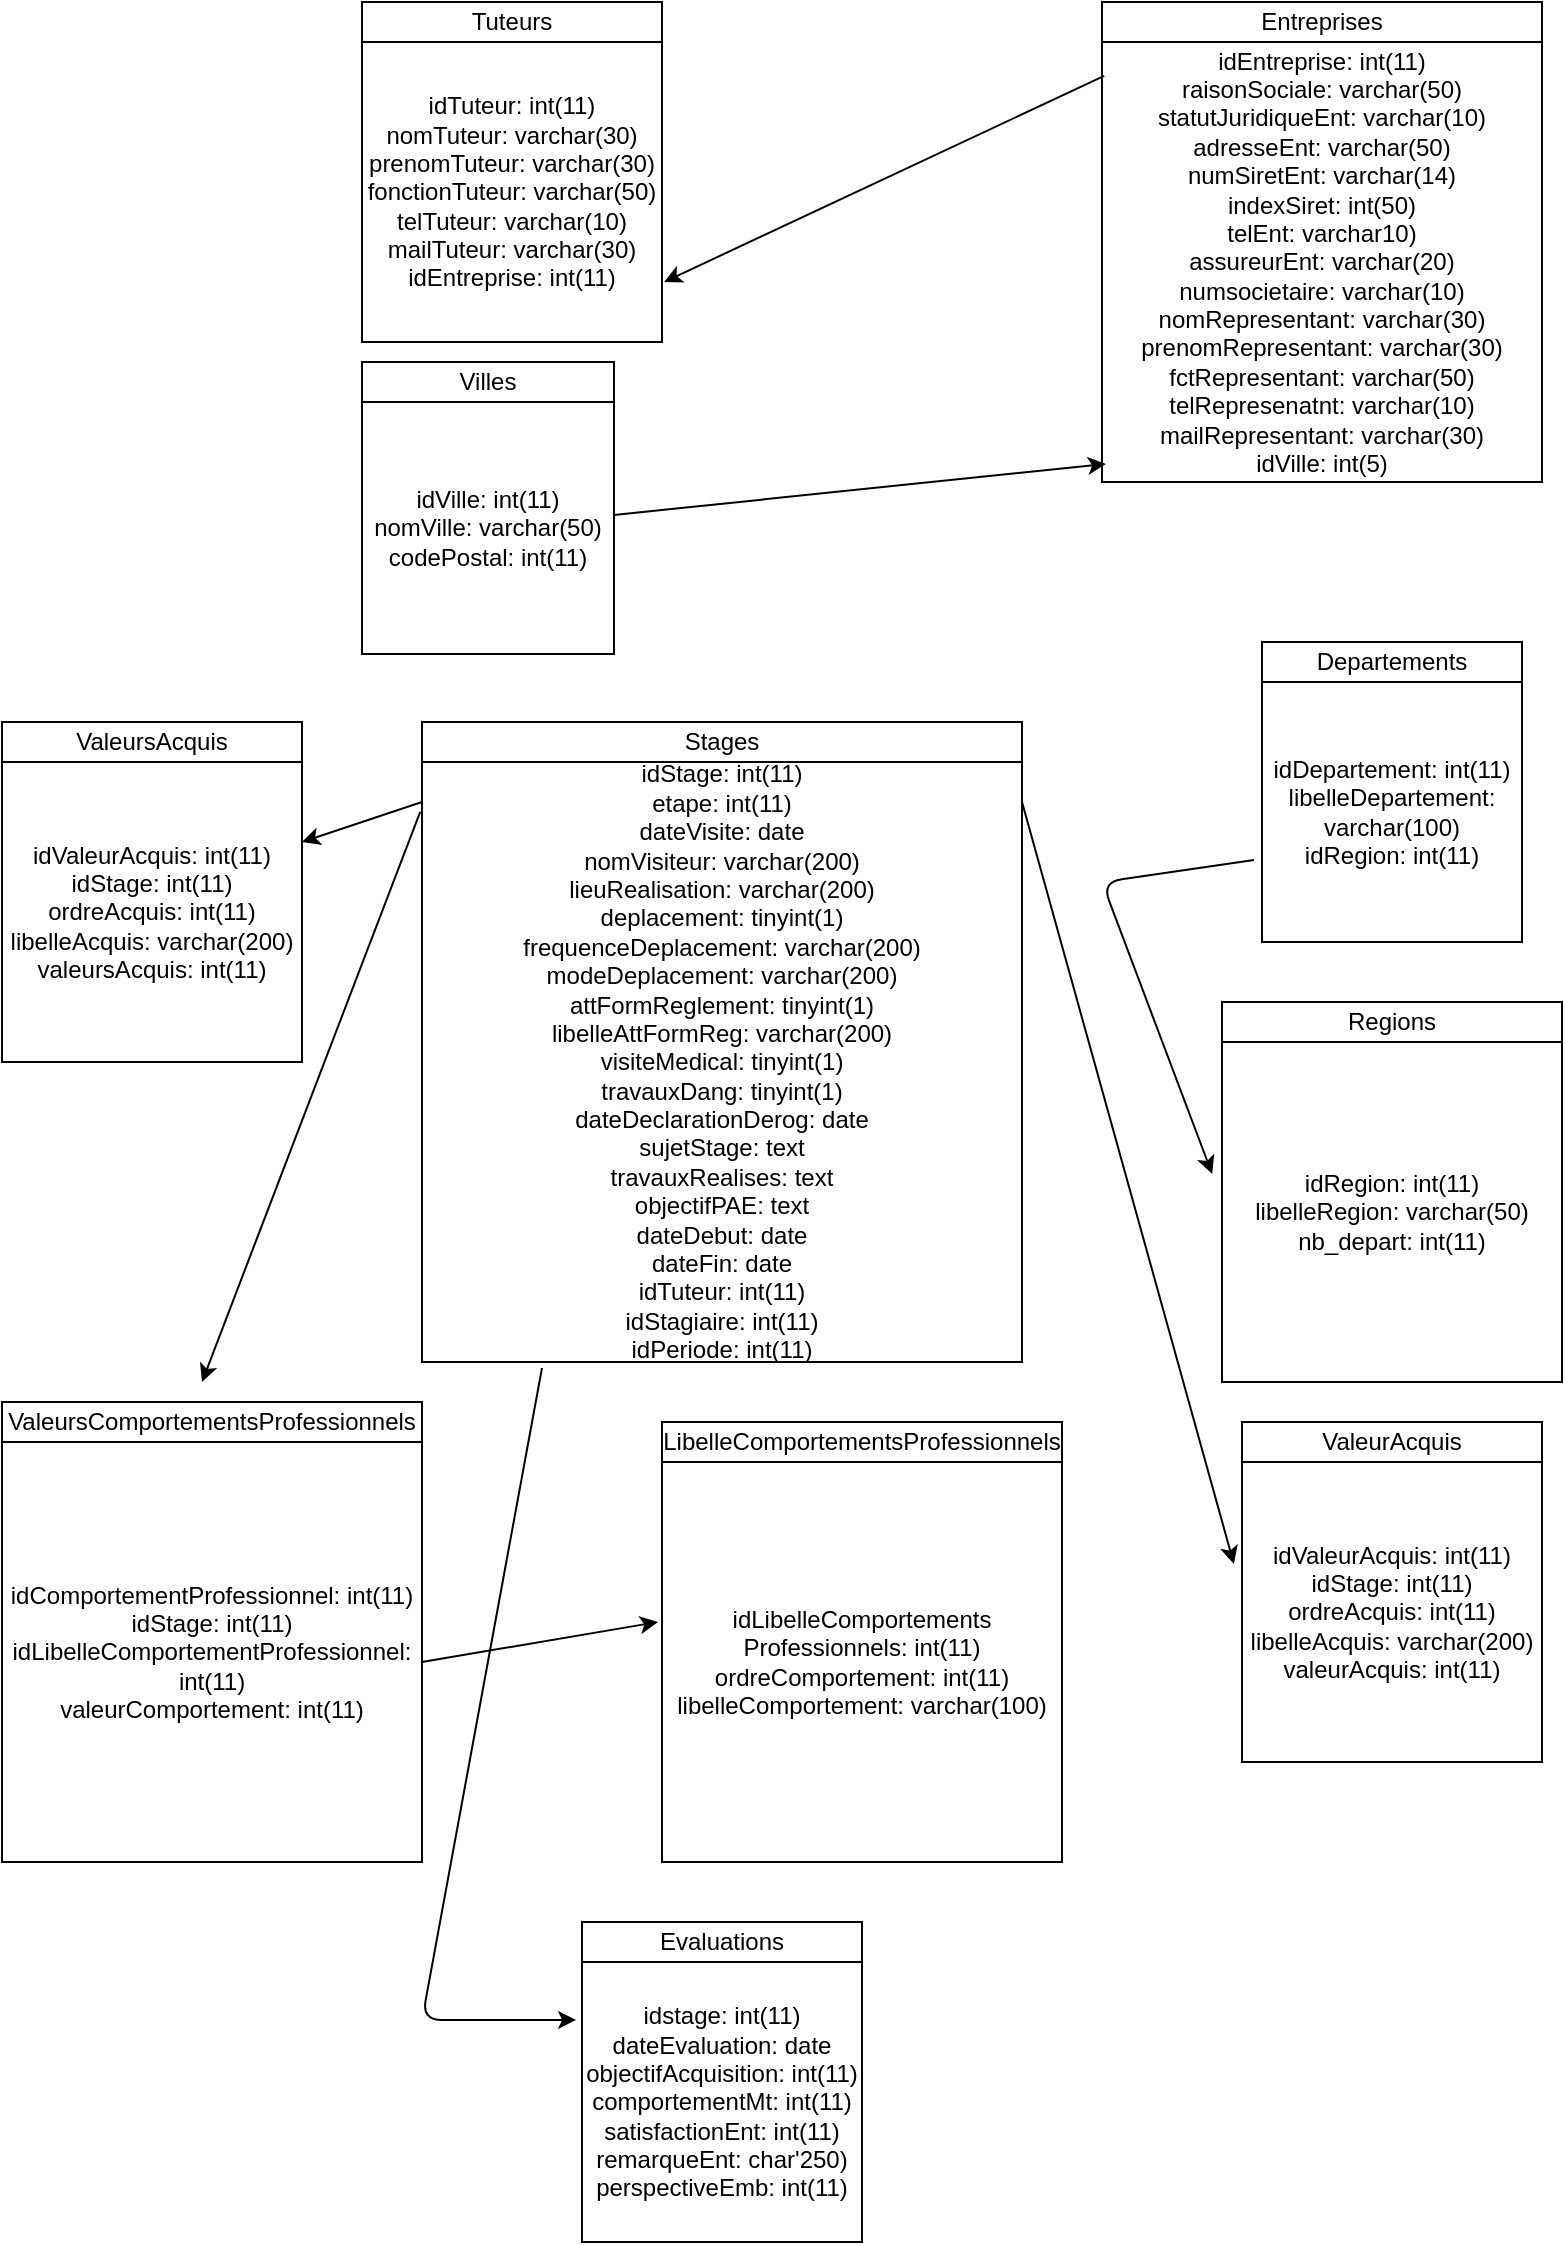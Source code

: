 <mxfile version="14.4.2" type="device"><diagram id="lPCY1ke0Vgu2mAKIYKLY" name="Page-1"><mxGraphModel dx="1102" dy="582" grid="1" gridSize="10" guides="1" tooltips="1" connect="1" arrows="1" fold="1" page="1" pageScale="1" pageWidth="827" pageHeight="1169" math="0" shadow="0"><root><mxCell id="0"/><mxCell id="1" parent="0"/><mxCell id="rd1iu1hb7T0pJFK_YI0U-1" value="Entreprises" style="rounded=0;whiteSpace=wrap;html=1;" vertex="1" parent="1"><mxGeometry x="560" y="40" width="220" height="20" as="geometry"/></mxCell><mxCell id="rd1iu1hb7T0pJFK_YI0U-2" value="idEntreprise: int(11)&lt;br&gt;raisonSociale: varchar(50)&lt;br&gt;statutJuridiqueEnt: varchar(10)&lt;br&gt;adresseEnt: varchar(50)&lt;br&gt;numSiretEnt: varchar(14)&lt;br&gt;indexSiret: int(50)&lt;br&gt;telEnt: varchar10)&lt;br&gt;assureurEnt: varchar(20)&lt;br&gt;numsocietaire: varchar(10)&lt;br&gt;nomRepresentant: varchar(30)&lt;br&gt;prenomRepresentant: varchar(30)&lt;br&gt;fctRepresentant: varchar(50)&lt;br&gt;telRepresenatnt: varchar(10)&lt;br&gt;mailRepresentant: varchar(30)&lt;br&gt;idVille: int(5)" style="whiteSpace=wrap;html=1;aspect=fixed;align=center;" vertex="1" parent="1"><mxGeometry x="560" y="60" width="220" height="220" as="geometry"/></mxCell><mxCell id="rd1iu1hb7T0pJFK_YI0U-3" value="Tuteurs" style="rounded=0;whiteSpace=wrap;html=1;" vertex="1" parent="1"><mxGeometry x="190" y="40" width="150" height="20" as="geometry"/></mxCell><mxCell id="rd1iu1hb7T0pJFK_YI0U-4" value="idTuteur: int(11)&lt;br&gt;nomTuteur: varchar(30)&lt;br&gt;prenomTuteur: varchar(30)&lt;br&gt;fonctionTuteur: varchar(50)&lt;br&gt;telTuteur: varchar(10)&lt;br&gt;mailTuteur: varchar(30)&lt;br&gt;idEntreprise: int(11)" style="whiteSpace=wrap;html=1;aspect=fixed;" vertex="1" parent="1"><mxGeometry x="190" y="60" width="150" height="150" as="geometry"/></mxCell><mxCell id="rd1iu1hb7T0pJFK_YI0U-6" value="Villes" style="rounded=0;whiteSpace=wrap;html=1;" vertex="1" parent="1"><mxGeometry x="190" y="220" width="126" height="20" as="geometry"/></mxCell><mxCell id="rd1iu1hb7T0pJFK_YI0U-7" value="idVille: int(11)&lt;br&gt;nomVille: varchar(50)&lt;br&gt;codePostal: int(11)" style="whiteSpace=wrap;html=1;aspect=fixed;" vertex="1" parent="1"><mxGeometry x="190" y="240" width="126" height="126" as="geometry"/></mxCell><mxCell id="rd1iu1hb7T0pJFK_YI0U-8" style="edgeStyle=orthogonalEdgeStyle;rounded=0;orthogonalLoop=1;jettySize=auto;html=1;exitX=0.5;exitY=1;exitDx=0;exitDy=0;" edge="1" parent="1" source="rd1iu1hb7T0pJFK_YI0U-7" target="rd1iu1hb7T0pJFK_YI0U-7"><mxGeometry relative="1" as="geometry"/></mxCell><mxCell id="rd1iu1hb7T0pJFK_YI0U-12" value="" style="endArrow=classic;html=1;entryX=0.009;entryY=0.959;entryDx=0;entryDy=0;entryPerimeter=0;" edge="1" parent="1" source="rd1iu1hb7T0pJFK_YI0U-7" target="rd1iu1hb7T0pJFK_YI0U-2"><mxGeometry width="50" height="50" relative="1" as="geometry"><mxPoint x="420" y="360" as="sourcePoint"/><mxPoint x="470" y="310" as="targetPoint"/></mxGeometry></mxCell><mxCell id="rd1iu1hb7T0pJFK_YI0U-15" value="LibelleComportementsProfessionnels" style="rounded=0;whiteSpace=wrap;html=1;" vertex="1" parent="1"><mxGeometry x="340" y="750" width="200" height="20" as="geometry"/></mxCell><mxCell id="rd1iu1hb7T0pJFK_YI0U-17" value="idLibelleComportements&lt;br&gt;Professionnels: int(11)&lt;br&gt;ordreComportement: int(11)&lt;br&gt;libelleComportement: varchar(100)" style="whiteSpace=wrap;html=1;aspect=fixed;" vertex="1" parent="1"><mxGeometry x="340" y="770" width="200" height="200" as="geometry"/></mxCell><mxCell id="rd1iu1hb7T0pJFK_YI0U-18" value="Stages" style="rounded=0;whiteSpace=wrap;html=1;" vertex="1" parent="1"><mxGeometry x="220" y="400" width="300" height="20" as="geometry"/></mxCell><mxCell id="rd1iu1hb7T0pJFK_YI0U-19" value="idStage: int(11)&lt;br&gt;etape: int(11)&lt;br&gt;dateVisite: date&lt;br&gt;nomVisiteur: varchar(200)&lt;br&gt;lieuRealisation: varchar(200)&lt;br&gt;deplacement: tinyint(1)&lt;br&gt;frequenceDeplacement: varchar(200)&lt;br&gt;modeDeplacement: varchar(200)&lt;br&gt;attFormReglement: tinyint(1)&lt;br&gt;libelleAttFormReg: varchar(200)&lt;br&gt;visiteMedical: tinyint(1)&lt;br&gt;travauxDang: tinyint(1)&lt;br&gt;dateDeclarationDerog: date&lt;br&gt;sujetStage: text&lt;br&gt;travauxRealises: text&lt;br&gt;objectifPAE: text&lt;br&gt;dateDebut: date&lt;br&gt;dateFin: date&lt;br&gt;idTuteur: int(11)&lt;br&gt;idStagiaire: int(11)&lt;br&gt;idPeriode: int(11)&lt;br&gt;" style="whiteSpace=wrap;html=1;aspect=fixed;" vertex="1" parent="1"><mxGeometry x="220" y="420" width="300" height="300" as="geometry"/></mxCell><mxCell id="rd1iu1hb7T0pJFK_YI0U-20" value="ValeursAcquis" style="rounded=0;whiteSpace=wrap;html=1;" vertex="1" parent="1"><mxGeometry x="10" y="400" width="150" height="20" as="geometry"/></mxCell><mxCell id="rd1iu1hb7T0pJFK_YI0U-21" value="idValeurAcquis: int(11)&lt;br&gt;idStage: int(11)&lt;br&gt;ordreAcquis: int(11)&lt;br&gt;libelleAcquis: varchar(200)&lt;br&gt;valeursAcquis: int(11)" style="whiteSpace=wrap;html=1;aspect=fixed;" vertex="1" parent="1"><mxGeometry x="10" y="420" width="150" height="150" as="geometry"/></mxCell><mxCell id="rd1iu1hb7T0pJFK_YI0U-24" value="" style="endArrow=classic;html=1;entryX=1.007;entryY=0.8;entryDx=0;entryDy=0;entryPerimeter=0;exitX=0.005;exitY=0.077;exitDx=0;exitDy=0;exitPerimeter=0;" edge="1" parent="1" source="rd1iu1hb7T0pJFK_YI0U-2" target="rd1iu1hb7T0pJFK_YI0U-4"><mxGeometry width="50" height="50" relative="1" as="geometry"><mxPoint x="390" y="190" as="sourcePoint"/><mxPoint x="440" y="140" as="targetPoint"/></mxGeometry></mxCell><mxCell id="rd1iu1hb7T0pJFK_YI0U-25" value="" style="endArrow=classic;html=1;" edge="1" parent="1"><mxGeometry width="50" height="50" relative="1" as="geometry"><mxPoint x="220" y="440" as="sourcePoint"/><mxPoint x="160" y="460" as="targetPoint"/></mxGeometry></mxCell><mxCell id="rd1iu1hb7T0pJFK_YI0U-27" value="ValeursComportementsProfessionnels" style="rounded=0;whiteSpace=wrap;html=1;" vertex="1" parent="1"><mxGeometry x="10" y="740" width="210" height="20" as="geometry"/></mxCell><mxCell id="rd1iu1hb7T0pJFK_YI0U-28" value="idComportementProfessionnel: int(11)&lt;br&gt;idStage: int(11)&lt;br&gt;idLibelleComportementProfessionnel: int(11)&lt;br&gt;valeurComportement: int(11)" style="whiteSpace=wrap;html=1;aspect=fixed;" vertex="1" parent="1"><mxGeometry x="10" y="760" width="210" height="210" as="geometry"/></mxCell><mxCell id="rd1iu1hb7T0pJFK_YI0U-29" value="" style="endArrow=classic;html=1;exitX=-0.003;exitY=0.083;exitDx=0;exitDy=0;exitPerimeter=0;" edge="1" parent="1" source="rd1iu1hb7T0pJFK_YI0U-19"><mxGeometry width="50" height="50" relative="1" as="geometry"><mxPoint x="210" y="560" as="sourcePoint"/><mxPoint x="110" y="730" as="targetPoint"/></mxGeometry></mxCell><mxCell id="rd1iu1hb7T0pJFK_YI0U-30" value="" style="endArrow=classic;html=1;entryX=-0.01;entryY=0.4;entryDx=0;entryDy=0;entryPerimeter=0;" edge="1" parent="1" target="rd1iu1hb7T0pJFK_YI0U-17"><mxGeometry width="50" height="50" relative="1" as="geometry"><mxPoint x="220" y="870" as="sourcePoint"/><mxPoint x="270" y="820" as="targetPoint"/></mxGeometry></mxCell><mxCell id="rd1iu1hb7T0pJFK_YI0U-31" value="ValeurAcquis" style="rounded=0;whiteSpace=wrap;html=1;" vertex="1" parent="1"><mxGeometry x="630" y="750" width="150" height="20" as="geometry"/></mxCell><mxCell id="rd1iu1hb7T0pJFK_YI0U-32" value="idValeurAcquis: int(11)&lt;br&gt;idStage: int(11)&lt;br&gt;ordreAcquis: int(11)&lt;br&gt;libelleAcquis: varchar(200)&lt;br&gt;valeurAcquis: int(11)" style="whiteSpace=wrap;html=1;aspect=fixed;" vertex="1" parent="1"><mxGeometry x="630" y="770" width="150" height="150" as="geometry"/></mxCell><mxCell id="rd1iu1hb7T0pJFK_YI0U-33" value="" style="endArrow=classic;html=1;entryX=-0.027;entryY=0.34;entryDx=0;entryDy=0;entryPerimeter=0;" edge="1" parent="1" target="rd1iu1hb7T0pJFK_YI0U-32"><mxGeometry width="50" height="50" relative="1" as="geometry"><mxPoint x="520" y="440" as="sourcePoint"/><mxPoint x="570" y="390" as="targetPoint"/></mxGeometry></mxCell><mxCell id="rd1iu1hb7T0pJFK_YI0U-34" value="Regions" style="rounded=0;whiteSpace=wrap;html=1;" vertex="1" parent="1"><mxGeometry x="620" y="540" width="170" height="20" as="geometry"/></mxCell><mxCell id="rd1iu1hb7T0pJFK_YI0U-35" value="idRegion: int(11)&lt;br&gt;libelleRegion: varchar(50)&lt;br&gt;nb_depart: int(11)" style="whiteSpace=wrap;html=1;aspect=fixed;" vertex="1" parent="1"><mxGeometry x="620" y="560" width="170" height="170" as="geometry"/></mxCell><mxCell id="rd1iu1hb7T0pJFK_YI0U-36" value="Departements" style="rounded=0;whiteSpace=wrap;html=1;" vertex="1" parent="1"><mxGeometry x="640" y="360" width="130" height="20" as="geometry"/></mxCell><mxCell id="rd1iu1hb7T0pJFK_YI0U-37" value="idDepartement: int(11)&lt;br&gt;libelleDepartement: varchar(100)&lt;br&gt;idRegion: int(11)" style="whiteSpace=wrap;html=1;aspect=fixed;" vertex="1" parent="1"><mxGeometry x="640" y="380" width="130" height="130" as="geometry"/></mxCell><mxCell id="rd1iu1hb7T0pJFK_YI0U-38" value="" style="endArrow=classic;html=1;exitX=-0.031;exitY=0.685;exitDx=0;exitDy=0;exitPerimeter=0;entryX=-0.029;entryY=0.388;entryDx=0;entryDy=0;entryPerimeter=0;" edge="1" parent="1" source="rd1iu1hb7T0pJFK_YI0U-37" target="rd1iu1hb7T0pJFK_YI0U-35"><mxGeometry width="50" height="50" relative="1" as="geometry"><mxPoint x="580" y="430" as="sourcePoint"/><mxPoint x="550" y="470" as="targetPoint"/><Array as="points"><mxPoint x="560" y="480"/></Array></mxGeometry></mxCell><mxCell id="rd1iu1hb7T0pJFK_YI0U-39" value="Evaluations" style="rounded=0;whiteSpace=wrap;html=1;" vertex="1" parent="1"><mxGeometry x="300" y="1000" width="140" height="20" as="geometry"/></mxCell><mxCell id="rd1iu1hb7T0pJFK_YI0U-40" value="idstage: int(11)&lt;br&gt;dateEvaluation: date&lt;br&gt;objectifAcquisition: int(11)&lt;br&gt;comportementMt: int(11)&lt;br&gt;satisfactionEnt: int(11)&lt;br&gt;remarqueEnt: char'250)&lt;br&gt;perspectiveEmb: int(11)" style="whiteSpace=wrap;html=1;aspect=fixed;" vertex="1" parent="1"><mxGeometry x="300" y="1020" width="140" height="140" as="geometry"/></mxCell><mxCell id="rd1iu1hb7T0pJFK_YI0U-41" value="" style="endArrow=classic;html=1;entryX=-0.021;entryY=0.207;entryDx=0;entryDy=0;entryPerimeter=0;" edge="1" parent="1" target="rd1iu1hb7T0pJFK_YI0U-40"><mxGeometry width="50" height="50" relative="1" as="geometry"><mxPoint x="280" y="723" as="sourcePoint"/><mxPoint x="280" y="960" as="targetPoint"/><Array as="points"><mxPoint x="220" y="1049"/></Array></mxGeometry></mxCell></root></mxGraphModel></diagram></mxfile>